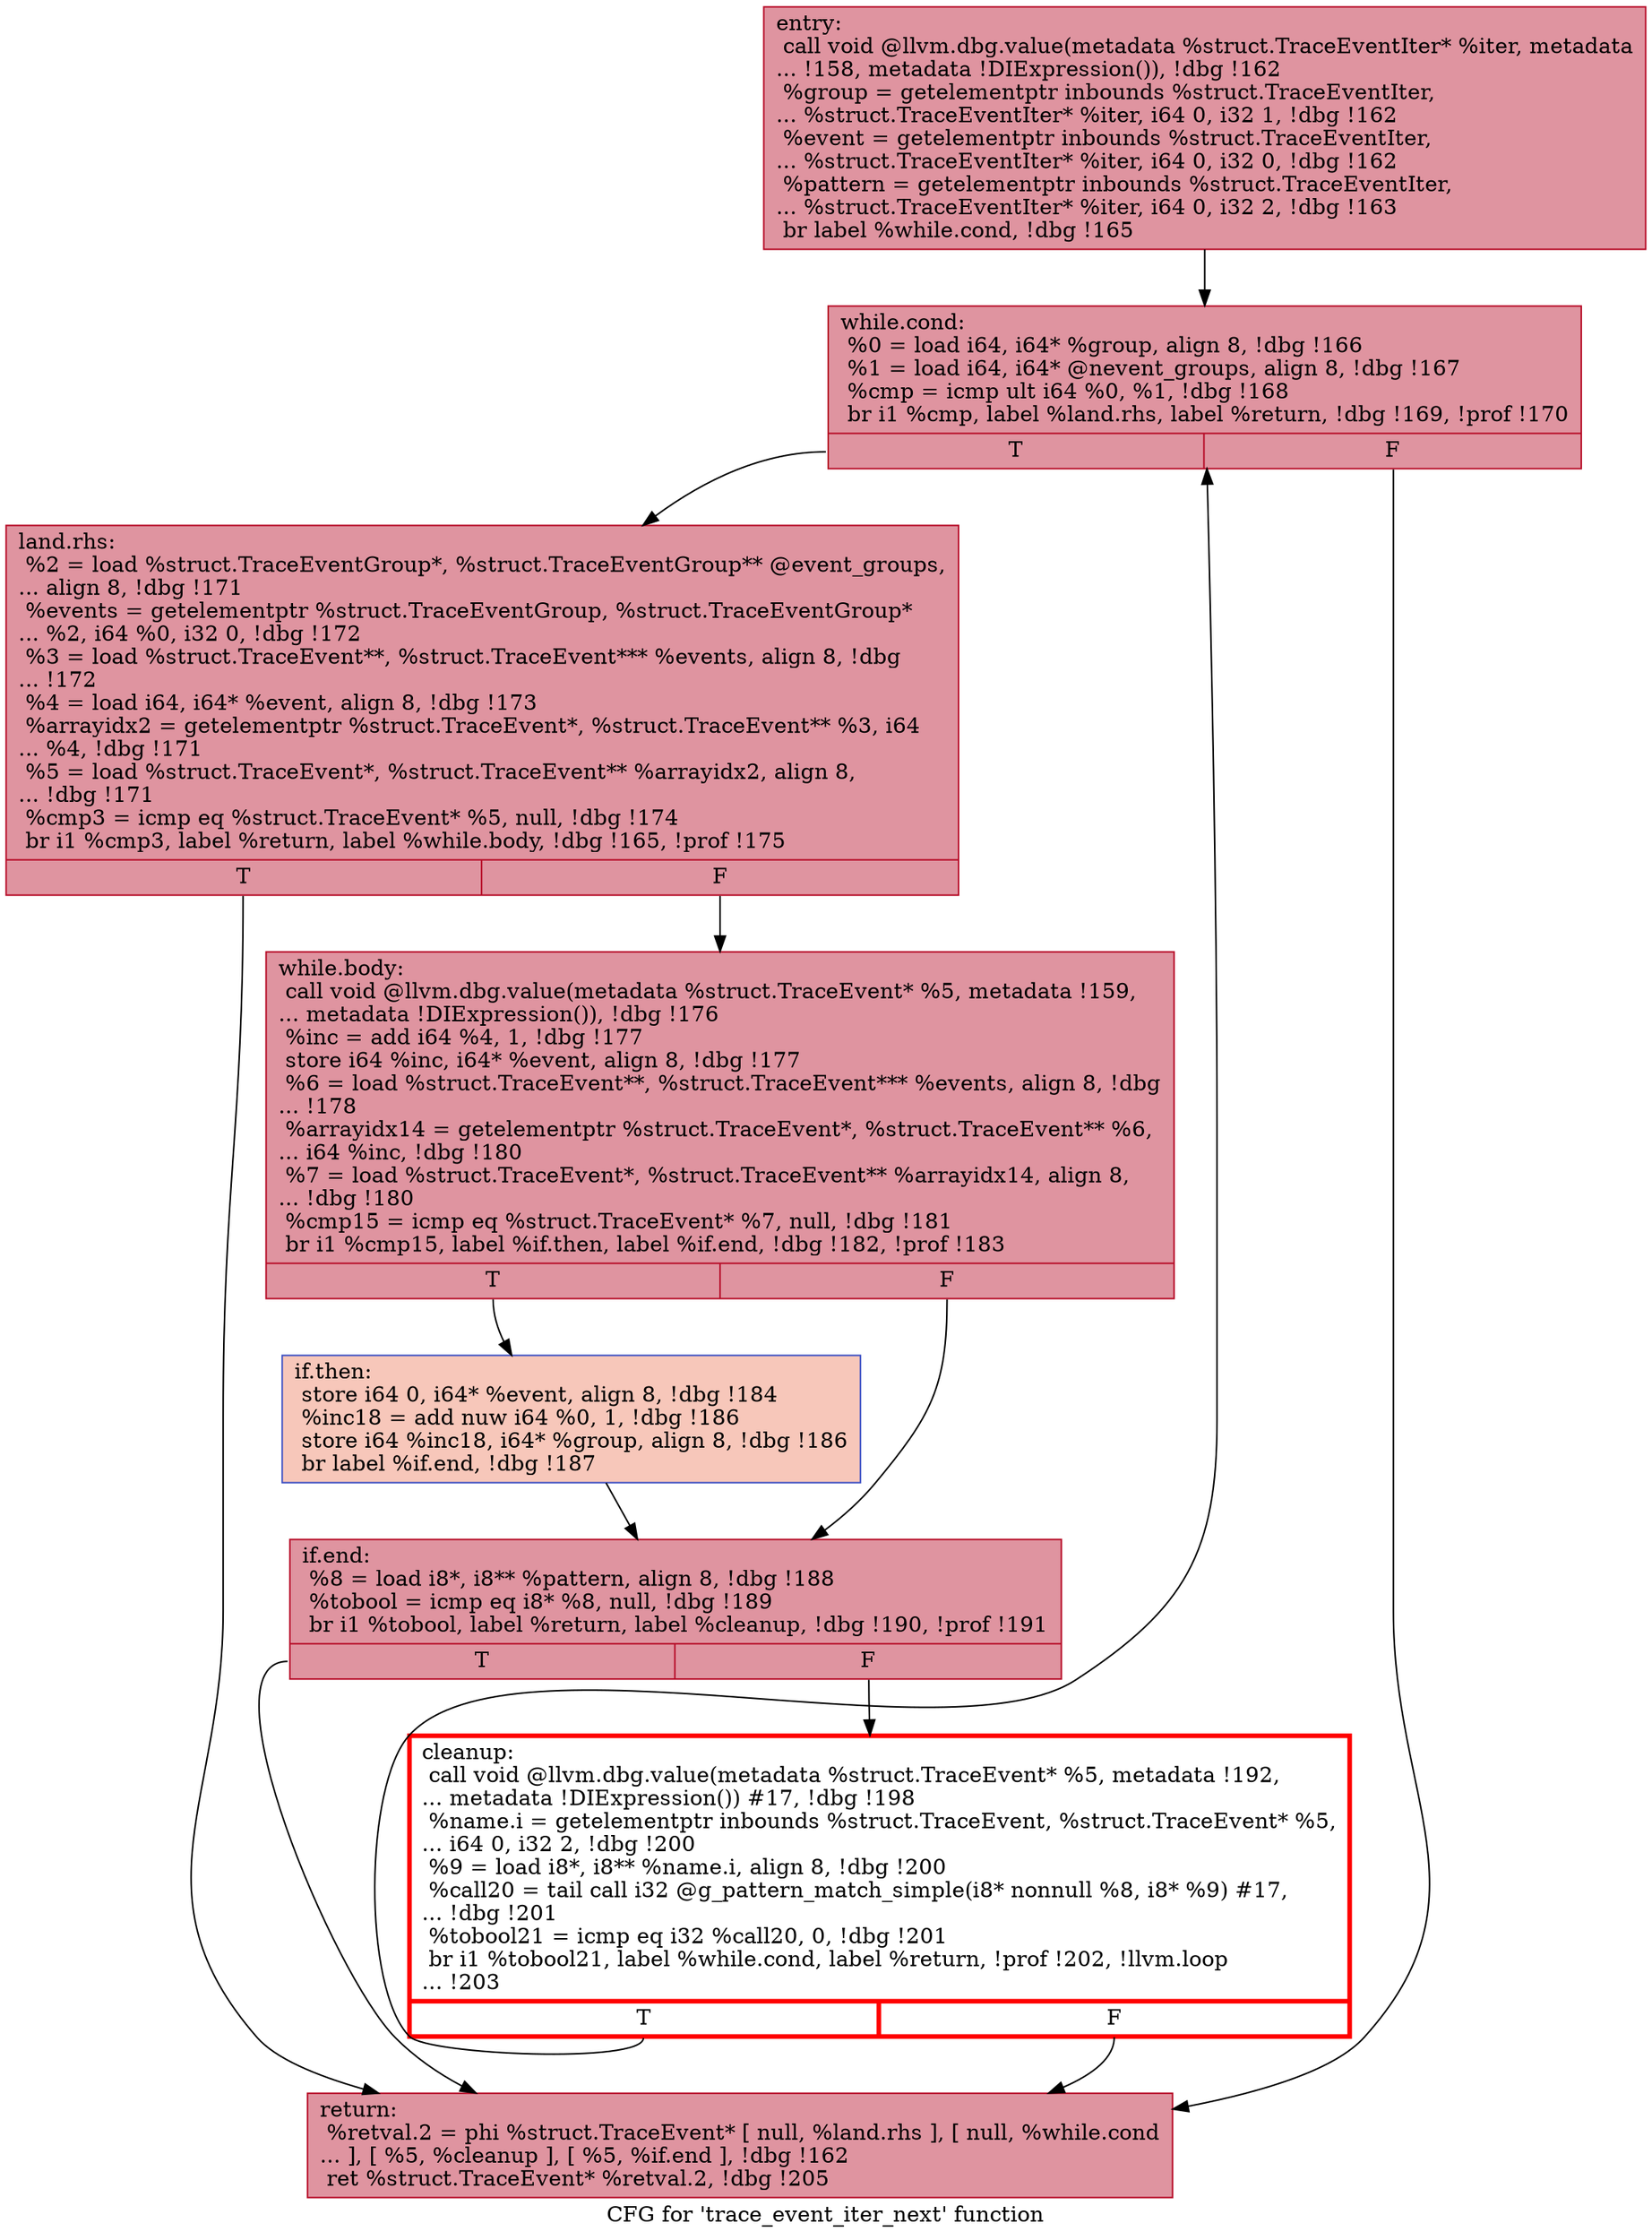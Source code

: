 digraph "CFG for 'trace_event_iter_next' function" {
	label="CFG for 'trace_event_iter_next' function";

	Node0x55aedd03ae30 [shape=record,color="#b70d28ff", style=filled, fillcolor="#b70d2870",label="{entry:\l  call void @llvm.dbg.value(metadata %struct.TraceEventIter* %iter, metadata\l... !158, metadata !DIExpression()), !dbg !162\l  %group = getelementptr inbounds %struct.TraceEventIter,\l... %struct.TraceEventIter* %iter, i64 0, i32 1, !dbg !162\l  %event = getelementptr inbounds %struct.TraceEventIter,\l... %struct.TraceEventIter* %iter, i64 0, i32 0, !dbg !162\l  %pattern = getelementptr inbounds %struct.TraceEventIter,\l... %struct.TraceEventIter* %iter, i64 0, i32 2, !dbg !163\l  br label %while.cond, !dbg !165\l}"];
	Node0x55aedd03ae30 -> Node0x55aedd027a10;
	Node0x55aedd027a10 [shape=record,color="#b70d28ff", style=filled, fillcolor="#b70d2870",label="{while.cond:                                       \l  %0 = load i64, i64* %group, align 8, !dbg !166\l  %1 = load i64, i64* @nevent_groups, align 8, !dbg !167\l  %cmp = icmp ult i64 %0, %1, !dbg !168\l  br i1 %cmp, label %land.rhs, label %return, !dbg !169, !prof !170\l|{<s0>T|<s1>F}}"];
	Node0x55aedd027a10:s0 -> Node0x55aedd03cb70;
	Node0x55aedd027a10:s1 -> Node0x55aedd03a2b0;
	Node0x55aedd03cb70 [shape=record,color="#b70d28ff", style=filled, fillcolor="#b70d2870",label="{land.rhs:                                         \l  %2 = load %struct.TraceEventGroup*, %struct.TraceEventGroup** @event_groups,\l... align 8, !dbg !171\l  %events = getelementptr %struct.TraceEventGroup, %struct.TraceEventGroup*\l... %2, i64 %0, i32 0, !dbg !172\l  %3 = load %struct.TraceEvent**, %struct.TraceEvent*** %events, align 8, !dbg\l... !172\l  %4 = load i64, i64* %event, align 8, !dbg !173\l  %arrayidx2 = getelementptr %struct.TraceEvent*, %struct.TraceEvent** %3, i64\l... %4, !dbg !171\l  %5 = load %struct.TraceEvent*, %struct.TraceEvent** %arrayidx2, align 8,\l... !dbg !171\l  %cmp3 = icmp eq %struct.TraceEvent* %5, null, !dbg !174\l  br i1 %cmp3, label %return, label %while.body, !dbg !165, !prof !175\l|{<s0>T|<s1>F}}"];
	Node0x55aedd03cb70:s0 -> Node0x55aedd03a2b0;
	Node0x55aedd03cb70:s1 -> Node0x55aedd03dc50;
	Node0x55aedd03dc50 [shape=record,color="#b70d28ff", style=filled, fillcolor="#b70d2870",label="{while.body:                                       \l  call void @llvm.dbg.value(metadata %struct.TraceEvent* %5, metadata !159,\l... metadata !DIExpression()), !dbg !176\l  %inc = add i64 %4, 1, !dbg !177\l  store i64 %inc, i64* %event, align 8, !dbg !177\l  %6 = load %struct.TraceEvent**, %struct.TraceEvent*** %events, align 8, !dbg\l... !178\l  %arrayidx14 = getelementptr %struct.TraceEvent*, %struct.TraceEvent** %6,\l... i64 %inc, !dbg !180\l  %7 = load %struct.TraceEvent*, %struct.TraceEvent** %arrayidx14, align 8,\l... !dbg !180\l  %cmp15 = icmp eq %struct.TraceEvent* %7, null, !dbg !181\l  br i1 %cmp15, label %if.then, label %if.end, !dbg !182, !prof !183\l|{<s0>T|<s1>F}}"];
	Node0x55aedd03dc50:s0 -> Node0x55aedd03f4c0;
	Node0x55aedd03dc50:s1 -> Node0x55aedd03f530;
	Node0x55aedd03f4c0 [shape=record,color="#3d50c3ff", style=filled, fillcolor="#ec7f6370",label="{if.then:                                          \l  store i64 0, i64* %event, align 8, !dbg !184\l  %inc18 = add nuw i64 %0, 1, !dbg !186\l  store i64 %inc18, i64* %group, align 8, !dbg !186\l  br label %if.end, !dbg !187\l}"];
	Node0x55aedd03f4c0 -> Node0x55aedd03f530;
	Node0x55aedd03f530 [shape=record,color="#b70d28ff", style=filled, fillcolor="#b70d2870",label="{if.end:                                           \l  %8 = load i8*, i8** %pattern, align 8, !dbg !188\l  %tobool = icmp eq i8* %8, null, !dbg !189\l  br i1 %tobool, label %return, label %cleanup, !dbg !190, !prof !191\l|{<s0>T|<s1>F}}"];
	Node0x55aedd03f530:s0 -> Node0x55aedd03a2b0;
	Node0x55aedd03f530:s1 -> Node0x55aedd040f60;
	Node0x55aedd040f60 [shape=record,penwidth=3.0, color="red",label="{cleanup:                                          \l  call void @llvm.dbg.value(metadata %struct.TraceEvent* %5, metadata !192,\l... metadata !DIExpression()) #17, !dbg !198\l  %name.i = getelementptr inbounds %struct.TraceEvent, %struct.TraceEvent* %5,\l... i64 0, i32 2, !dbg !200\l  %9 = load i8*, i8** %name.i, align 8, !dbg !200\l  %call20 = tail call i32 @g_pattern_match_simple(i8* nonnull %8, i8* %9) #17,\l... !dbg !201\l  %tobool21 = icmp eq i32 %call20, 0, !dbg !201\l  br i1 %tobool21, label %while.cond, label %return, !prof !202, !llvm.loop\l... !203\l|{<s0>T|<s1>F}}"];
	Node0x55aedd040f60:s0 -> Node0x55aedd027a10;
	Node0x55aedd040f60:s1 -> Node0x55aedd03a2b0;
	Node0x55aedd03a2b0 [shape=record,color="#b70d28ff", style=filled, fillcolor="#b70d2870",label="{return:                                           \l  %retval.2 = phi %struct.TraceEvent* [ null, %land.rhs ], [ null, %while.cond\l... ], [ %5, %cleanup ], [ %5, %if.end ], !dbg !162\l  ret %struct.TraceEvent* %retval.2, !dbg !205\l}"];
}
